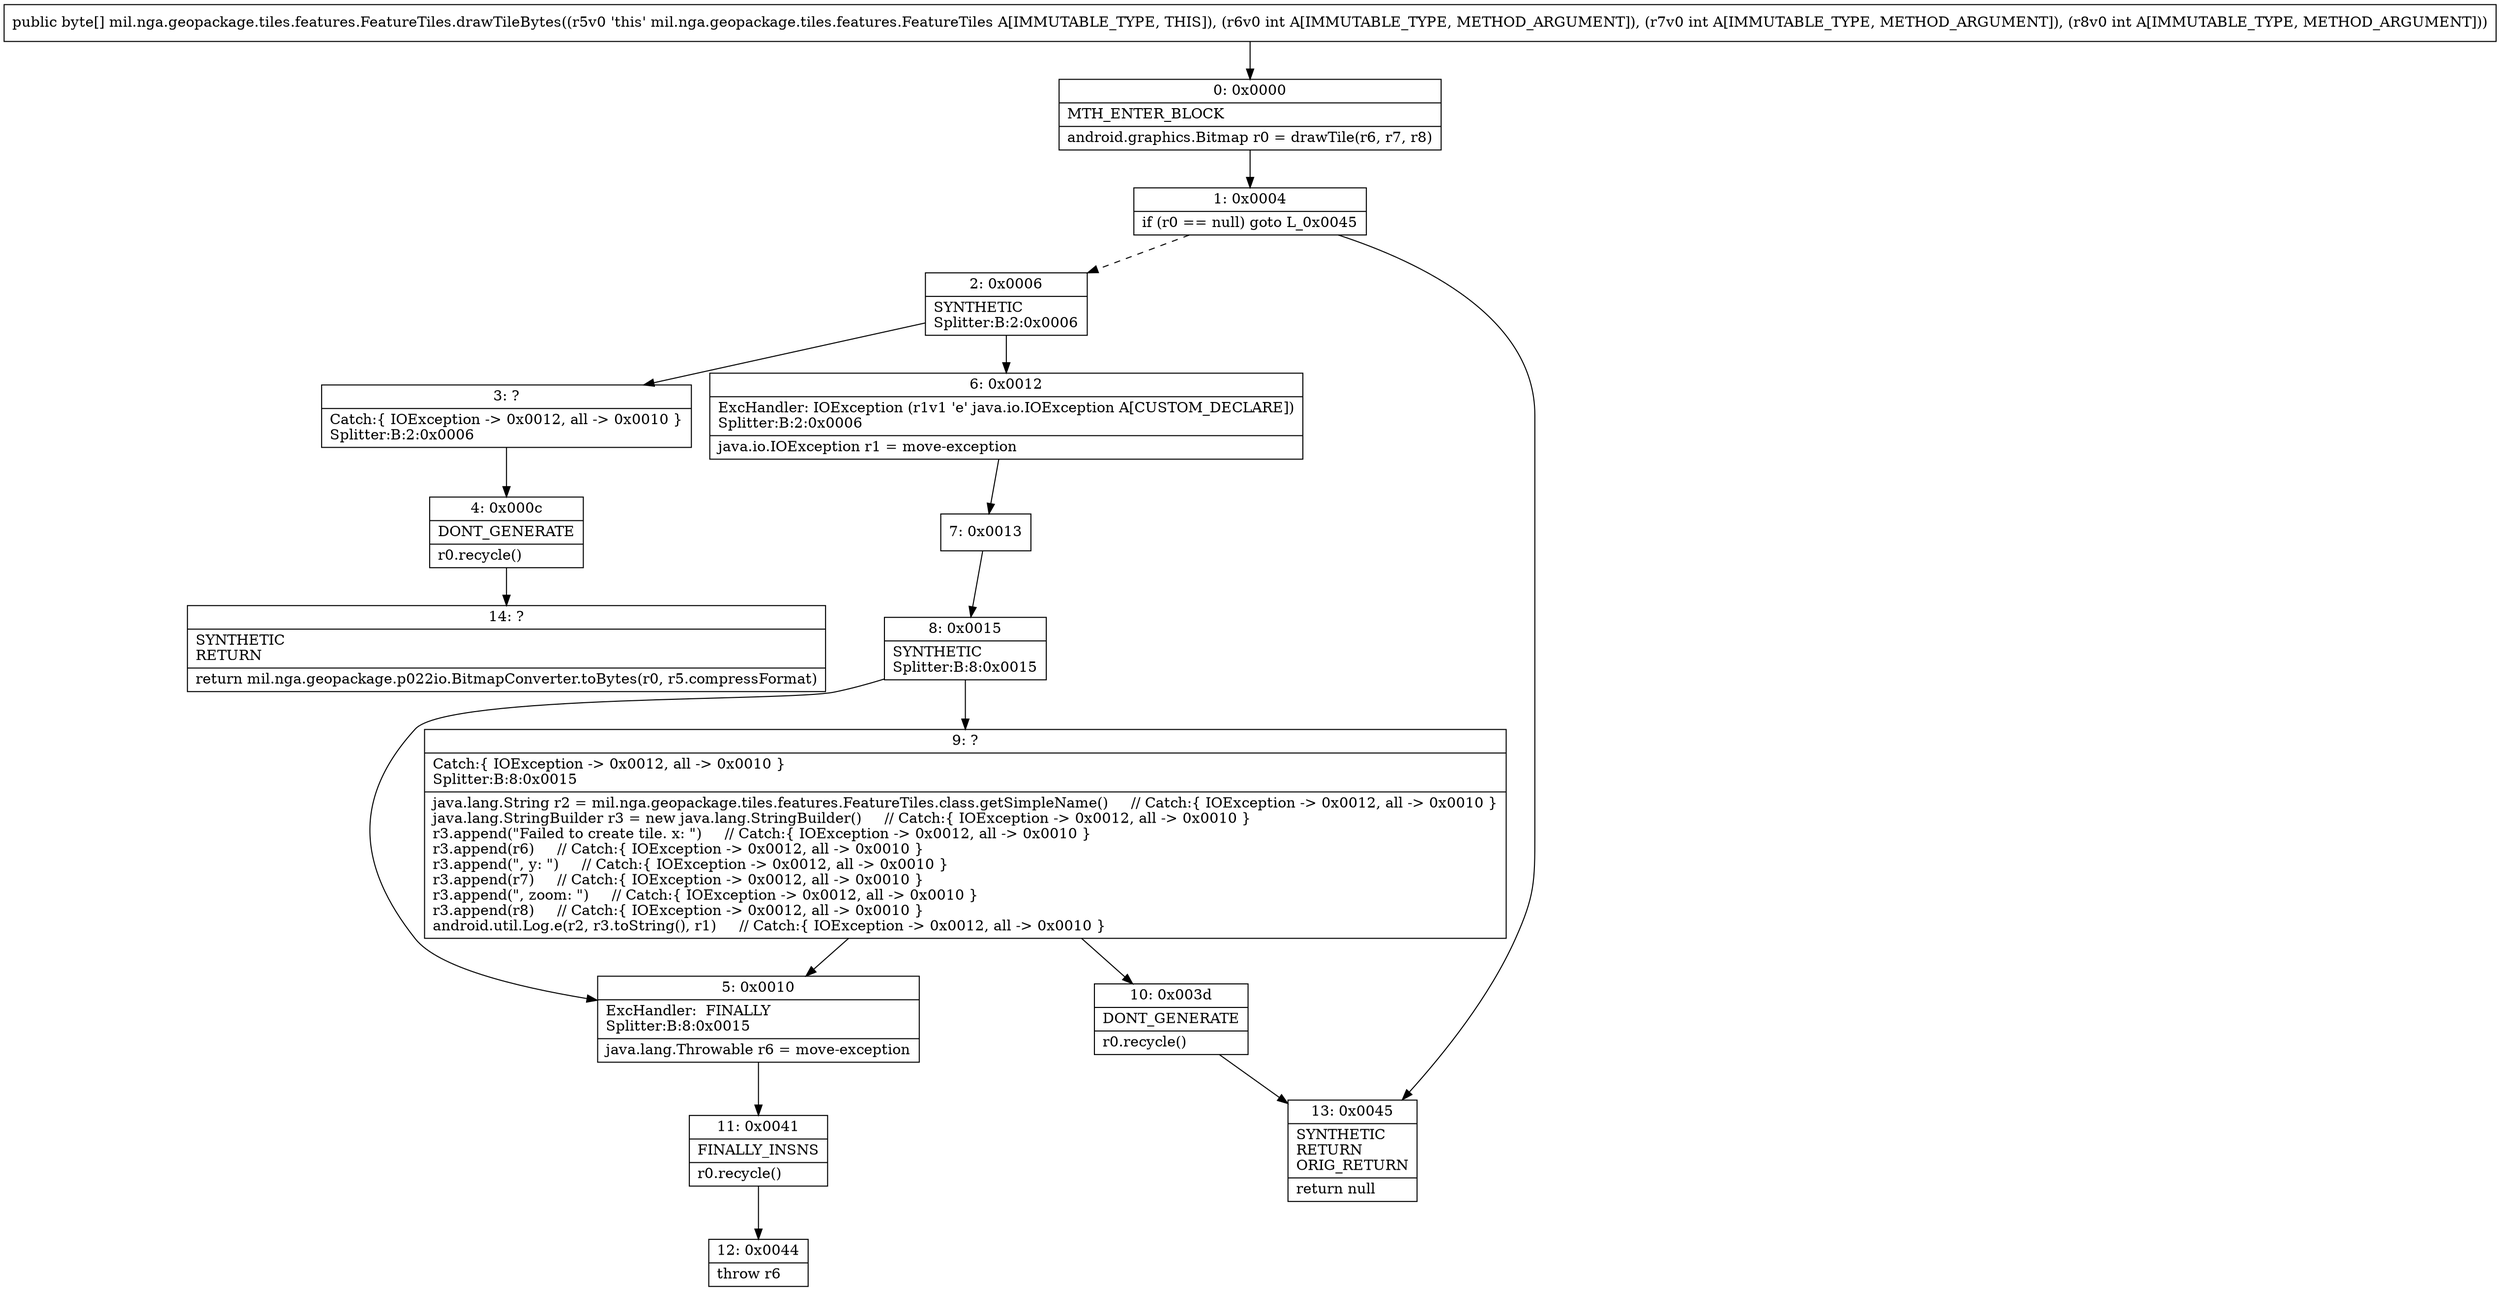 digraph "CFG formil.nga.geopackage.tiles.features.FeatureTiles.drawTileBytes(III)[B" {
Node_0 [shape=record,label="{0\:\ 0x0000|MTH_ENTER_BLOCK\l|android.graphics.Bitmap r0 = drawTile(r6, r7, r8)\l}"];
Node_1 [shape=record,label="{1\:\ 0x0004|if (r0 == null) goto L_0x0045\l}"];
Node_2 [shape=record,label="{2\:\ 0x0006|SYNTHETIC\lSplitter:B:2:0x0006\l}"];
Node_3 [shape=record,label="{3\:\ ?|Catch:\{ IOException \-\> 0x0012, all \-\> 0x0010 \}\lSplitter:B:2:0x0006\l}"];
Node_4 [shape=record,label="{4\:\ 0x000c|DONT_GENERATE\l|r0.recycle()\l}"];
Node_5 [shape=record,label="{5\:\ 0x0010|ExcHandler:  FINALLY\lSplitter:B:8:0x0015\l|java.lang.Throwable r6 = move\-exception\l}"];
Node_6 [shape=record,label="{6\:\ 0x0012|ExcHandler: IOException (r1v1 'e' java.io.IOException A[CUSTOM_DECLARE])\lSplitter:B:2:0x0006\l|java.io.IOException r1 = move\-exception\l}"];
Node_7 [shape=record,label="{7\:\ 0x0013}"];
Node_8 [shape=record,label="{8\:\ 0x0015|SYNTHETIC\lSplitter:B:8:0x0015\l}"];
Node_9 [shape=record,label="{9\:\ ?|Catch:\{ IOException \-\> 0x0012, all \-\> 0x0010 \}\lSplitter:B:8:0x0015\l|java.lang.String r2 = mil.nga.geopackage.tiles.features.FeatureTiles.class.getSimpleName()     \/\/ Catch:\{ IOException \-\> 0x0012, all \-\> 0x0010 \}\ljava.lang.StringBuilder r3 = new java.lang.StringBuilder()     \/\/ Catch:\{ IOException \-\> 0x0012, all \-\> 0x0010 \}\lr3.append(\"Failed to create tile. x: \")     \/\/ Catch:\{ IOException \-\> 0x0012, all \-\> 0x0010 \}\lr3.append(r6)     \/\/ Catch:\{ IOException \-\> 0x0012, all \-\> 0x0010 \}\lr3.append(\", y: \")     \/\/ Catch:\{ IOException \-\> 0x0012, all \-\> 0x0010 \}\lr3.append(r7)     \/\/ Catch:\{ IOException \-\> 0x0012, all \-\> 0x0010 \}\lr3.append(\", zoom: \")     \/\/ Catch:\{ IOException \-\> 0x0012, all \-\> 0x0010 \}\lr3.append(r8)     \/\/ Catch:\{ IOException \-\> 0x0012, all \-\> 0x0010 \}\landroid.util.Log.e(r2, r3.toString(), r1)     \/\/ Catch:\{ IOException \-\> 0x0012, all \-\> 0x0010 \}\l}"];
Node_10 [shape=record,label="{10\:\ 0x003d|DONT_GENERATE\l|r0.recycle()\l}"];
Node_11 [shape=record,label="{11\:\ 0x0041|FINALLY_INSNS\l|r0.recycle()\l}"];
Node_12 [shape=record,label="{12\:\ 0x0044|throw r6\l}"];
Node_13 [shape=record,label="{13\:\ 0x0045|SYNTHETIC\lRETURN\lORIG_RETURN\l|return null\l}"];
Node_14 [shape=record,label="{14\:\ ?|SYNTHETIC\lRETURN\l|return mil.nga.geopackage.p022io.BitmapConverter.toBytes(r0, r5.compressFormat)\l}"];
MethodNode[shape=record,label="{public byte[] mil.nga.geopackage.tiles.features.FeatureTiles.drawTileBytes((r5v0 'this' mil.nga.geopackage.tiles.features.FeatureTiles A[IMMUTABLE_TYPE, THIS]), (r6v0 int A[IMMUTABLE_TYPE, METHOD_ARGUMENT]), (r7v0 int A[IMMUTABLE_TYPE, METHOD_ARGUMENT]), (r8v0 int A[IMMUTABLE_TYPE, METHOD_ARGUMENT])) }"];
MethodNode -> Node_0;
Node_0 -> Node_1;
Node_1 -> Node_2[style=dashed];
Node_1 -> Node_13;
Node_2 -> Node_3;
Node_2 -> Node_6;
Node_3 -> Node_4;
Node_4 -> Node_14;
Node_5 -> Node_11;
Node_6 -> Node_7;
Node_7 -> Node_8;
Node_8 -> Node_9;
Node_8 -> Node_5;
Node_9 -> Node_10;
Node_9 -> Node_5;
Node_10 -> Node_13;
Node_11 -> Node_12;
}

